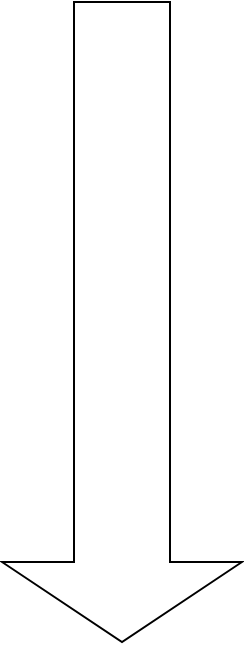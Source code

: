 <mxfile version="14.9.0" type="device"><diagram id="B43LV5RnrSUG6XtLHqFM" name="第 1 页"><mxGraphModel dx="1422" dy="762" grid="1" gridSize="10" guides="1" tooltips="1" connect="1" arrows="1" fold="1" page="0" pageScale="1" pageWidth="1169" pageHeight="827" math="0" shadow="0"><root><mxCell id="0"/><mxCell id="1" parent="0"/><mxCell id="H5leT7WHuLCgIiSnpbTI-87" value="" style="html=1;shadow=0;dashed=0;align=center;verticalAlign=middle;shape=mxgraph.arrows2.arrow;dy=0.6;dx=40;direction=south;notch=0;" vertex="1" parent="1"><mxGeometry x="260" y="210" width="120" height="320" as="geometry"/></mxCell></root></mxGraphModel></diagram></mxfile>